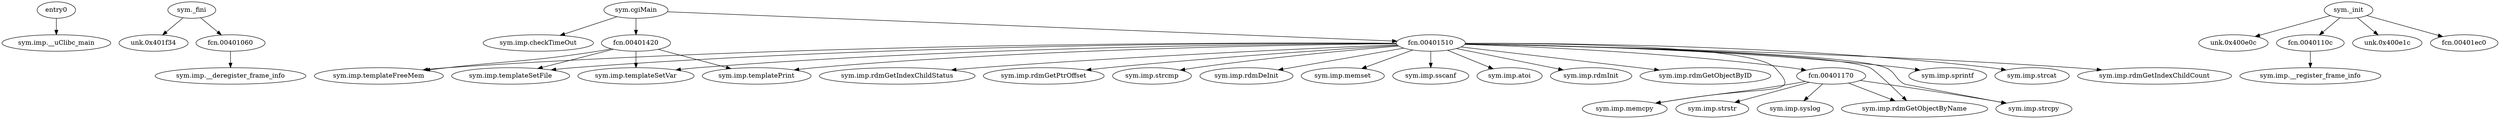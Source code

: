 digraph code {
  "0x00401010" [label="entry0"];
  "0x00401010" -> "0x00400eb0";
  "0x00400eb0" [label="sym.imp.__uClibc_main"];
  "0x00401f10" [label="sym._fini"];
  "0x00401f10" -> "0x00401f34";
  "0x00401f34" [label="unk.0x401f34"];
  "0x00401f10" -> "0x00401060";
  "0x00401060" [label="fcn.00401060"];
  "0x00401060" [label="fcn.00401060"];
  "0x00401060" -> "0x00400e60";
  "0x00400e60" [label="sym.imp.__deregister_frame_info"];
  "0x004013dc" [label="sym.cgiMain"];
  "0x004013dc" -> "0x00400f80";
  "0x00400f80" [label="sym.imp.checkTimeOut"];
  "0x004013dc" -> "0x00401420";
  "0x00401420" [label="fcn.00401420"];
  "0x004013dc" -> "0x00401510";
  "0x00401510" [label="fcn.00401510"];
  "0x00401420" [label="fcn.00401420"];
  "0x00401420" -> "0x00400e80";
  "0x00400e80" [label="sym.imp.templateSetFile"];
  "0x00401420" -> "0x00400f40";
  "0x00400f40" [label="sym.imp.templateSetVar"];
  "0x00401420" -> "0x00400ec0";
  "0x00400ec0" [label="sym.imp.templatePrint"];
  "0x00401420" -> "0x00400ed0";
  "0x00400ed0" [label="sym.imp.templateFreeMem"];
  "0x00401510" [label="fcn.00401510"];
  "0x00401510" -> "0x00400f20";
  "0x00400f20" [label="sym.imp.memset"];
  "0x00401510" -> "0x00400f00";
  "0x00400f00" [label="sym.imp.sscanf"];
  "0x00401510" -> "0x00400fc0";
  "0x00400fc0" [label="sym.imp.atoi"];
  "0x00401510" -> "0x00400e80";
  "0x00400e80" [label="sym.imp.templateSetFile"];
  "0x00401510" -> "0x00400f40";
  "0x00400f40" [label="sym.imp.templateSetVar"];
  "0x00401510" -> "0x00400fd0";
  "0x00400fd0" [label="sym.imp.rdmInit"];
  "0x00401510" -> "0x00400f70";
  "0x00400f70" [label="sym.imp.rdmGetObjectByID"];
  "0x00401510" -> "0x00400e70";
  "0x00400e70" [label="sym.imp.memcpy"];
  "0x00401510" -> "0x00400f50";
  "0x00400f50" [label="sym.imp.sprintf"];
  "0x00401510" -> "0x00400e90";
  "0x00400e90" [label="sym.imp.strcat"];
  "0x00401510" -> "0x00400ef0";
  "0x00400ef0" [label="sym.imp.rdmGetIndexChildCount"];
  "0x00401510" -> "0x00400fb0";
  "0x00400fb0" [label="sym.imp.rdmGetIndexChildStatus"];
  "0x00401510" -> "0x00400f10";
  "0x00400f10" [label="sym.imp.rdmGetObjectByName"];
  "0x00401510" -> "0x00400ee0";
  "0x00400ee0" [label="sym.imp.rdmGetPtrOffset"];
  "0x00401510" -> "0x00400ff0";
  "0x00400ff0" [label="sym.imp.strcpy"];
  "0x00401510" -> "0x00401170";
  "0x00401170" [label="fcn.00401170"];
  "0x00401510" -> "0x00400fa0";
  "0x00400fa0" [label="sym.imp.strcmp"];
  "0x00401510" -> "0x00400f60";
  "0x00400f60" [label="sym.imp.rdmDeInit"];
  "0x00401510" -> "0x00400ec0";
  "0x00400ec0" [label="sym.imp.templatePrint"];
  "0x00401510" -> "0x00400ed0";
  "0x00400ed0" [label="sym.imp.templateFreeMem"];
  "0x00400de8" [label="sym._init"];
  "0x00400de8" -> "0x00400e0c";
  "0x00400e0c" [label="unk.0x400e0c"];
  "0x00400de8" -> "0x0040110c";
  "0x0040110c" [label="fcn.0040110c"];
  "0x00400de8" -> "0x00400e1c";
  "0x00400e1c" [label="unk.0x400e1c"];
  "0x00400de8" -> "0x00401ec0";
  "0x00401ec0" [label="fcn.00401ec0"];
  "0x0040110c" [label="fcn.0040110c"];
  "0x0040110c" -> "0x00400ea0";
  "0x00400ea0" [label="sym.imp.__register_frame_info"];
  "0x00401170" [label="fcn.00401170"];
  "0x00401170" -> "0x00400e70";
  "0x00400e70" [label="sym.imp.memcpy"];
  "0x00401170" -> "0x00400f90";
  "0x00400f90" [label="sym.imp.strstr"];
  "0x00401170" -> "0x00400f10";
  "0x00400f10" [label="sym.imp.rdmGetObjectByName"];
  "0x00401170" -> "0x00400f30";
  "0x00400f30" [label="sym.imp.syslog"];
  "0x00401170" -> "0x00400ff0";
  "0x00400ff0" [label="sym.imp.strcpy"];
}